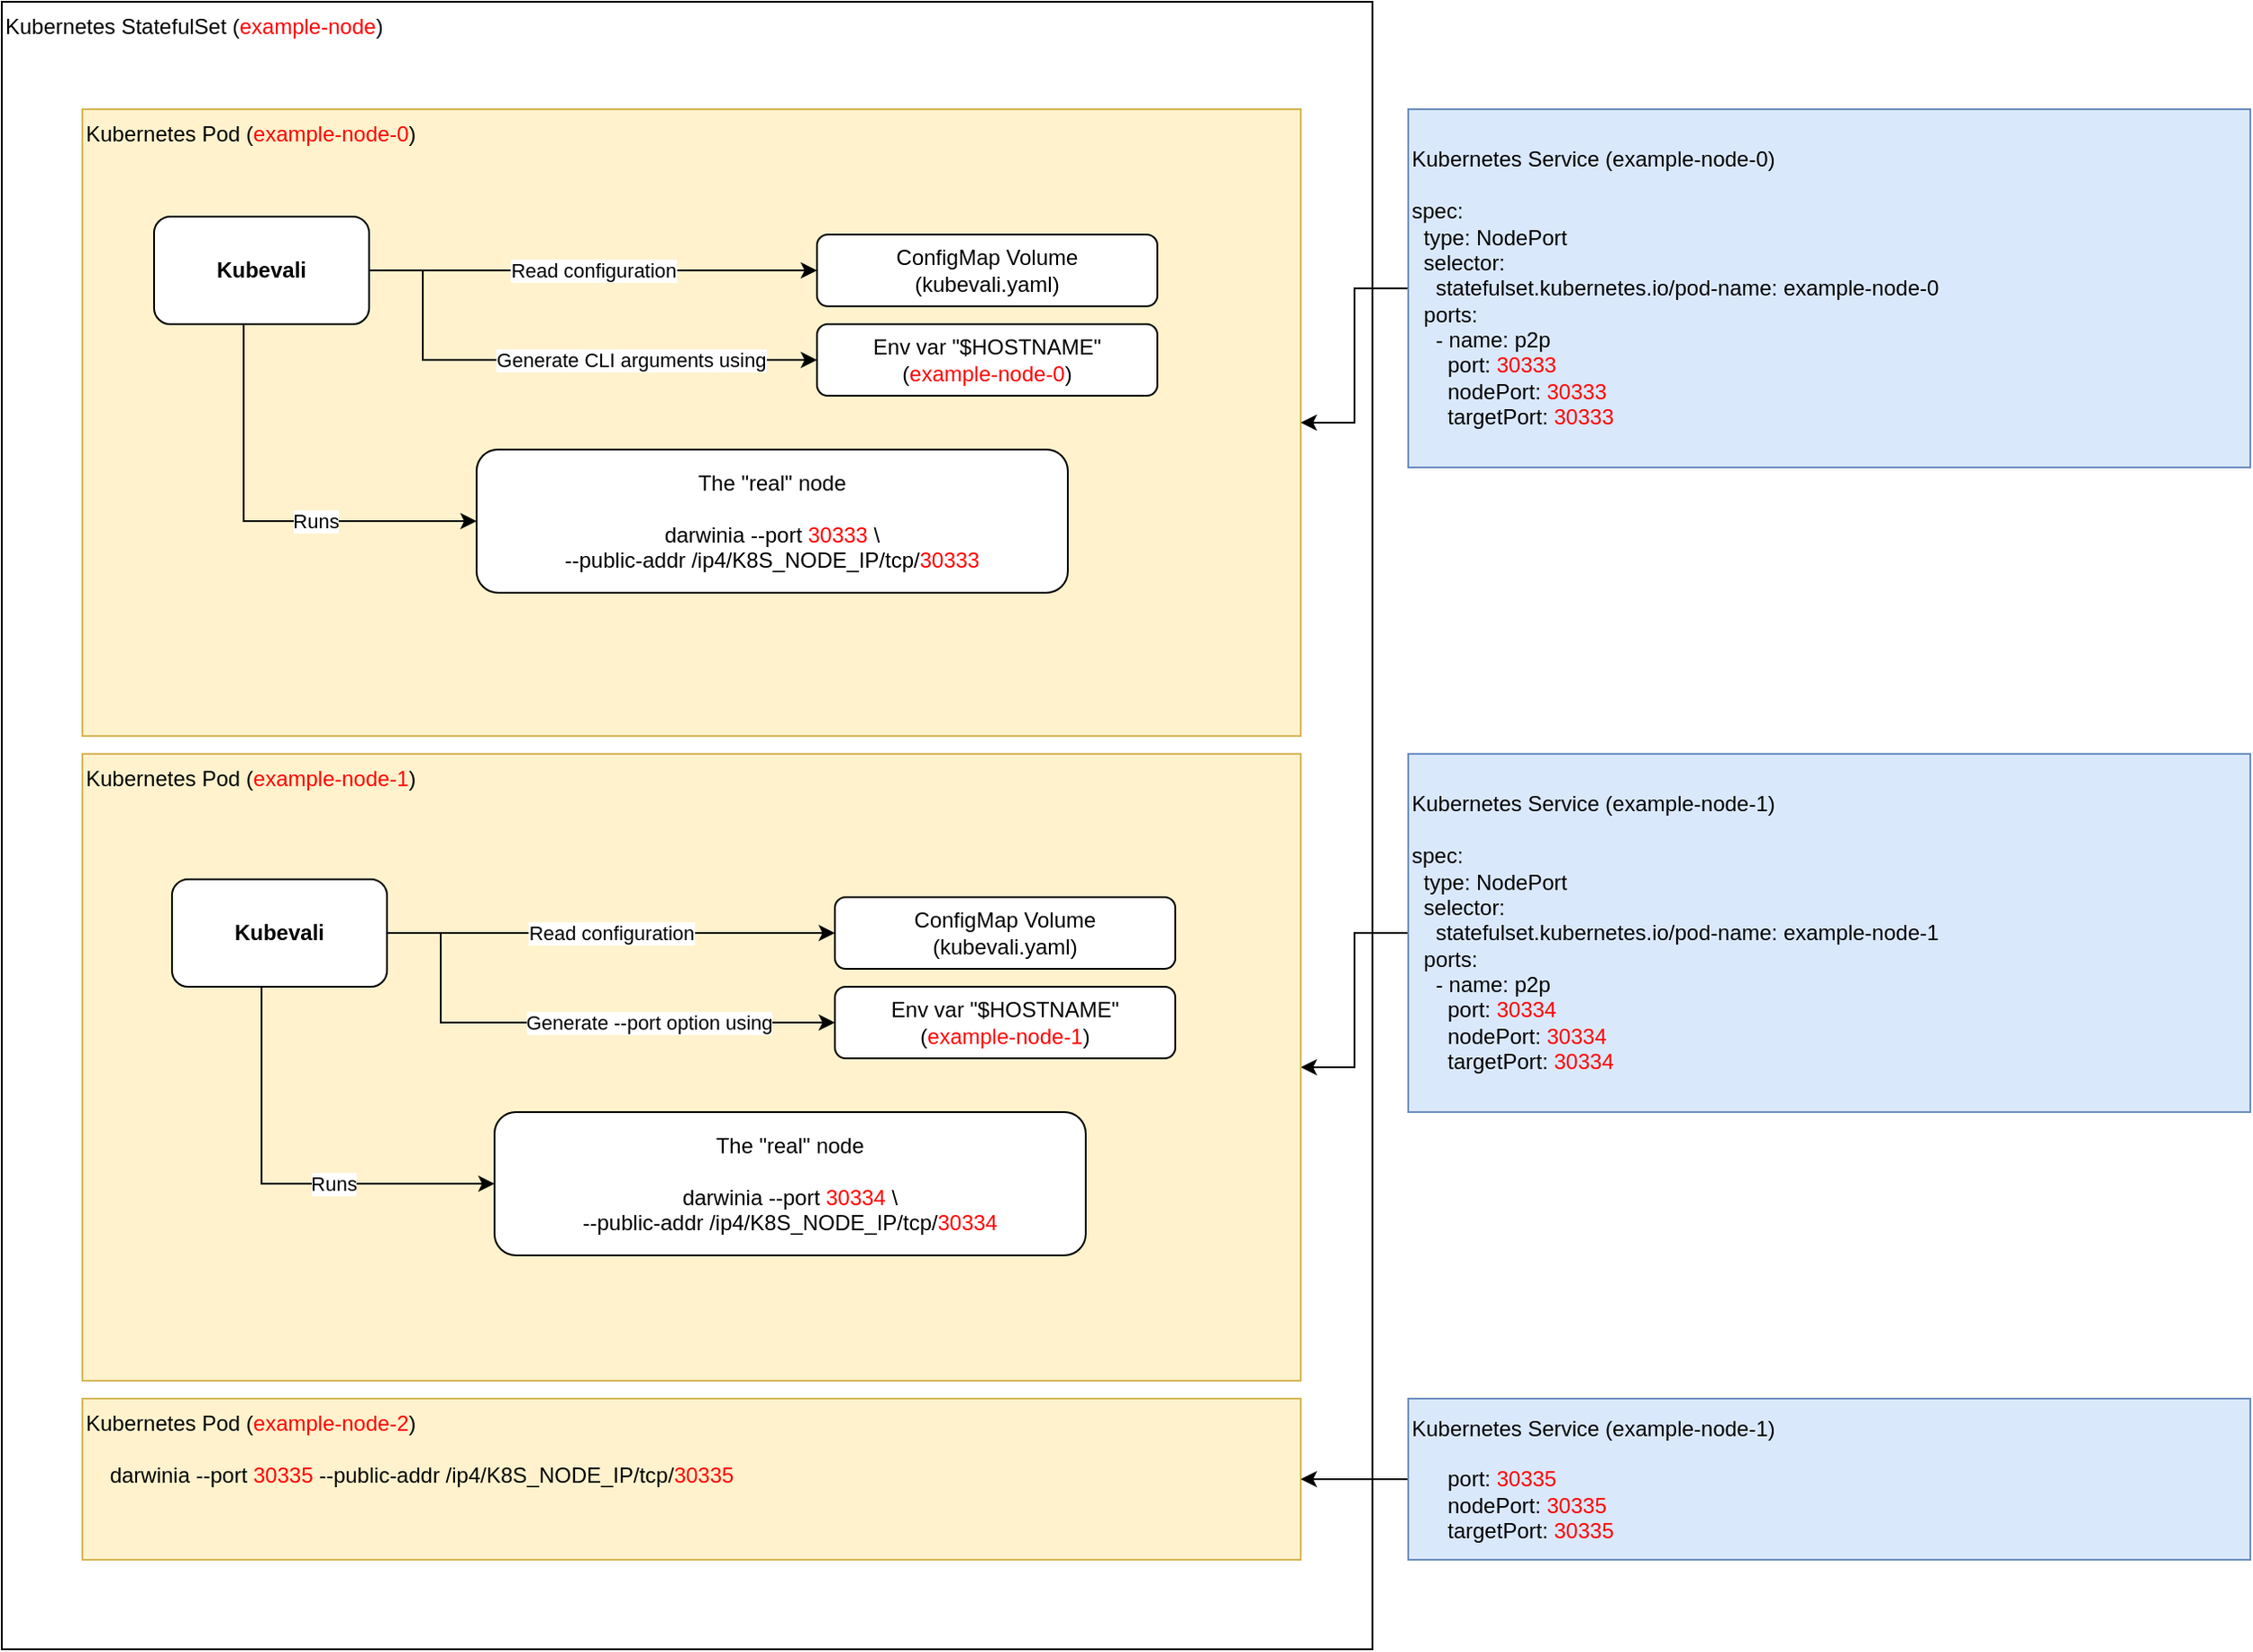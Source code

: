 <mxfile version="13.9.9" type="device"><diagram id="ZOWwfAWKUwqVxRKqDs8G" name="Page-1"><mxGraphModel dx="1426" dy="905" grid="1" gridSize="10" guides="1" tooltips="1" connect="1" arrows="1" fold="1" page="0" pageScale="1" pageWidth="850" pageHeight="1100" math="0" shadow="0"><root><mxCell id="0"/><mxCell id="1" parent="0"/><mxCell id="HrXB7s0LxNXNNtBkhLPy-4" value="&lt;div&gt;Kubernetes StatefulSet (&lt;font color=&quot;#ff0000&quot;&gt;example-node&lt;/font&gt;)&lt;/div&gt;" style="rounded=0;whiteSpace=wrap;html=1;align=left;verticalAlign=top;" vertex="1" parent="1"><mxGeometry x="265" y="110" width="765" height="920" as="geometry"/></mxCell><mxCell id="HrXB7s0LxNXNNtBkhLPy-5" value="Kubernetes Pod (&lt;font color=&quot;#ff0000&quot;&gt;example-node-0&lt;/font&gt;)" style="rounded=0;whiteSpace=wrap;html=1;align=left;verticalAlign=top;fillColor=#fff2cc;strokeColor=#d6b656;" vertex="1" parent="1"><mxGeometry x="310" y="170" width="680" height="350" as="geometry"/></mxCell><mxCell id="HrXB7s0LxNXNNtBkhLPy-3" value="Runs" style="edgeStyle=orthogonalEdgeStyle;rounded=0;orthogonalLoop=1;jettySize=auto;html=1;" edge="1" parent="1" source="HrXB7s0LxNXNNtBkhLPy-1" target="HrXB7s0LxNXNNtBkhLPy-2"><mxGeometry x="0.25" relative="1" as="geometry"><Array as="points"><mxPoint x="400" y="400"/></Array><mxPoint as="offset"/></mxGeometry></mxCell><mxCell id="HrXB7s0LxNXNNtBkhLPy-7" value="Read configuration" style="edgeStyle=orthogonalEdgeStyle;rounded=0;orthogonalLoop=1;jettySize=auto;html=1;" edge="1" parent="1" source="HrXB7s0LxNXNNtBkhLPy-1" target="HrXB7s0LxNXNNtBkhLPy-6"><mxGeometry relative="1" as="geometry"/></mxCell><mxCell id="HrXB7s0LxNXNNtBkhLPy-13" value="Generate CLI arguments using" style="edgeStyle=orthogonalEdgeStyle;rounded=0;orthogonalLoop=1;jettySize=auto;html=1;" edge="1" parent="1" source="HrXB7s0LxNXNNtBkhLPy-1" target="HrXB7s0LxNXNNtBkhLPy-12"><mxGeometry x="0.308" relative="1" as="geometry"><Array as="points"><mxPoint x="500" y="260"/><mxPoint x="500" y="310"/><mxPoint x="750" y="310"/></Array><mxPoint as="offset"/></mxGeometry></mxCell><mxCell id="HrXB7s0LxNXNNtBkhLPy-1" value="Kubevali" style="rounded=1;whiteSpace=wrap;html=1;fontStyle=1" vertex="1" parent="1"><mxGeometry x="350" y="230" width="120" height="60" as="geometry"/></mxCell><mxCell id="HrXB7s0LxNXNNtBkhLPy-2" value="The &quot;real&quot; node&lt;br&gt;&lt;br&gt;darwinia --port &lt;font color=&quot;#ff0000&quot;&gt;30333&lt;/font&gt; \&lt;br&gt;--public-addr /ip4/K8S_NODE_IP/tcp/&lt;font color=&quot;#ff0000&quot;&gt;30333&lt;/font&gt;" style="whiteSpace=wrap;html=1;rounded=1;" vertex="1" parent="1"><mxGeometry x="530" y="360" width="330" height="80" as="geometry"/></mxCell><mxCell id="HrXB7s0LxNXNNtBkhLPy-6" value="ConfigMap Volume&lt;br&gt;(kubevali.yaml)" style="rounded=1;whiteSpace=wrap;html=1;" vertex="1" parent="1"><mxGeometry x="720" y="240" width="190" height="40" as="geometry"/></mxCell><mxCell id="HrXB7s0LxNXNNtBkhLPy-12" value="Env var &quot;$HOSTNAME&quot;&lt;br&gt;(&lt;font color=&quot;#ff0000&quot;&gt;example-node-0&lt;/font&gt;)" style="rounded=1;whiteSpace=wrap;html=1;" vertex="1" parent="1"><mxGeometry x="720" y="290" width="190" height="40" as="geometry"/></mxCell><mxCell id="HrXB7s0LxNXNNtBkhLPy-16" value="" style="edgeStyle=orthogonalEdgeStyle;rounded=0;orthogonalLoop=1;jettySize=auto;html=1;" edge="1" parent="1" source="HrXB7s0LxNXNNtBkhLPy-14" target="HrXB7s0LxNXNNtBkhLPy-5"><mxGeometry relative="1" as="geometry"/></mxCell><mxCell id="HrXB7s0LxNXNNtBkhLPy-14" value="Kubernetes Service (example-node-0)&lt;br&gt;&lt;br&gt;&lt;div&gt;spec:&lt;/div&gt;&lt;div&gt;&amp;nbsp; type: NodePort&lt;/div&gt;&lt;div&gt;&amp;nbsp; selector:&lt;/div&gt;&lt;div&gt;&amp;nbsp; &amp;nbsp; statefulset.kubernetes.io/pod-name: example-node-0&lt;/div&gt;&lt;div&gt;&amp;nbsp; ports:&lt;/div&gt;&lt;div&gt;&amp;nbsp; &amp;nbsp; - name: p2p&lt;/div&gt;&lt;div&gt;&amp;nbsp; &amp;nbsp; &amp;nbsp; port: &lt;font color=&quot;#ff0000&quot;&gt;30333&lt;/font&gt;&lt;/div&gt;&lt;div&gt;&amp;nbsp; &amp;nbsp; &amp;nbsp; nodePort: &lt;font color=&quot;#ff0000&quot;&gt;30333&lt;/font&gt;&lt;/div&gt;&lt;div&gt;&amp;nbsp; &amp;nbsp; &amp;nbsp; targetPort: &lt;font color=&quot;#ff0000&quot;&gt;30333&lt;/font&gt;&lt;/div&gt;" style="rounded=0;whiteSpace=wrap;html=1;align=left;fillColor=#dae8fc;strokeColor=#6c8ebf;" vertex="1" parent="1"><mxGeometry x="1050" y="170" width="470" height="200" as="geometry"/></mxCell><mxCell id="HrXB7s0LxNXNNtBkhLPy-28" value="" style="edgeStyle=orthogonalEdgeStyle;rounded=0;orthogonalLoop=1;jettySize=auto;html=1;" edge="1" parent="1" source="HrXB7s0LxNXNNtBkhLPy-15" target="HrXB7s0LxNXNNtBkhLPy-17"><mxGeometry relative="1" as="geometry"/></mxCell><mxCell id="HrXB7s0LxNXNNtBkhLPy-15" value="Kubernetes Service (example-node-1)&lt;br&gt;&lt;br&gt;&lt;div&gt;spec:&lt;/div&gt;&lt;div&gt;&amp;nbsp; type: NodePort&lt;/div&gt;&lt;div&gt;&amp;nbsp; selector:&lt;/div&gt;&lt;div&gt;&amp;nbsp; &amp;nbsp; statefulset.kubernetes.io/pod-name: example-node-1&lt;/div&gt;&lt;div&gt;&amp;nbsp; ports:&lt;/div&gt;&lt;div&gt;&amp;nbsp; &amp;nbsp; - name: p2p&lt;/div&gt;&lt;div&gt;&amp;nbsp; &amp;nbsp; &amp;nbsp; port: &lt;font color=&quot;#ff0000&quot;&gt;30334&lt;/font&gt;&lt;/div&gt;&lt;div&gt;&amp;nbsp; &amp;nbsp; &amp;nbsp; nodePort: &lt;font color=&quot;#ff0000&quot;&gt;30334&lt;/font&gt;&lt;/div&gt;&lt;div&gt;&amp;nbsp; &amp;nbsp; &amp;nbsp; targetPort: &lt;font color=&quot;#ff0000&quot;&gt;30334&lt;/font&gt;&lt;/div&gt;" style="rounded=0;whiteSpace=wrap;html=1;align=left;fillColor=#dae8fc;strokeColor=#6c8ebf;" vertex="1" parent="1"><mxGeometry x="1050" y="530" width="470" height="200" as="geometry"/></mxCell><mxCell id="HrXB7s0LxNXNNtBkhLPy-17" value="Kubernetes Pod (&lt;font color=&quot;#ff0000&quot;&gt;example-node-1&lt;/font&gt;)" style="rounded=0;whiteSpace=wrap;html=1;align=left;verticalAlign=top;fillColor=#fff2cc;strokeColor=#d6b656;" vertex="1" parent="1"><mxGeometry x="310" y="530" width="680" height="350" as="geometry"/></mxCell><mxCell id="HrXB7s0LxNXNNtBkhLPy-20" value="Runs" style="edgeStyle=orthogonalEdgeStyle;rounded=0;orthogonalLoop=1;jettySize=auto;html=1;" edge="1" parent="1" source="HrXB7s0LxNXNNtBkhLPy-23" target="HrXB7s0LxNXNNtBkhLPy-24"><mxGeometry x="0.25" relative="1" as="geometry"><Array as="points"><mxPoint x="410" y="770"/></Array><mxPoint as="offset"/></mxGeometry></mxCell><mxCell id="HrXB7s0LxNXNNtBkhLPy-21" value="Read configuration" style="edgeStyle=orthogonalEdgeStyle;rounded=0;orthogonalLoop=1;jettySize=auto;html=1;" edge="1" parent="1" source="HrXB7s0LxNXNNtBkhLPy-23" target="HrXB7s0LxNXNNtBkhLPy-25"><mxGeometry relative="1" as="geometry"/></mxCell><mxCell id="HrXB7s0LxNXNNtBkhLPy-22" value="Generate --port option using" style="edgeStyle=orthogonalEdgeStyle;rounded=0;orthogonalLoop=1;jettySize=auto;html=1;" edge="1" parent="1" source="HrXB7s0LxNXNNtBkhLPy-23" target="HrXB7s0LxNXNNtBkhLPy-26"><mxGeometry x="0.308" relative="1" as="geometry"><Array as="points"><mxPoint x="510" y="630"/><mxPoint x="510" y="680"/><mxPoint x="760" y="680"/></Array><mxPoint as="offset"/></mxGeometry></mxCell><mxCell id="HrXB7s0LxNXNNtBkhLPy-23" value="Kubevali" style="rounded=1;whiteSpace=wrap;html=1;fontStyle=1" vertex="1" parent="1"><mxGeometry x="360" y="600" width="120" height="60" as="geometry"/></mxCell><mxCell id="HrXB7s0LxNXNNtBkhLPy-24" value="The &quot;real&quot; node&lt;br&gt;&lt;br&gt;darwinia --port &lt;font color=&quot;#ff0000&quot;&gt;30334&lt;/font&gt; \&lt;br&gt;--public-addr /ip4/K8S_NODE_IP/tcp/&lt;font color=&quot;#ff0000&quot;&gt;30334&lt;/font&gt;" style="whiteSpace=wrap;html=1;rounded=1;" vertex="1" parent="1"><mxGeometry x="540" y="730" width="330" height="80" as="geometry"/></mxCell><mxCell id="HrXB7s0LxNXNNtBkhLPy-25" value="ConfigMap Volume&lt;br&gt;(kubevali.yaml)" style="rounded=1;whiteSpace=wrap;html=1;" vertex="1" parent="1"><mxGeometry x="730" y="610" width="190" height="40" as="geometry"/></mxCell><mxCell id="HrXB7s0LxNXNNtBkhLPy-26" value="Env var &quot;$HOSTNAME&quot;&lt;br&gt;(&lt;font color=&quot;#ff0000&quot;&gt;example-node-1&lt;/font&gt;)" style="rounded=1;whiteSpace=wrap;html=1;" vertex="1" parent="1"><mxGeometry x="730" y="660" width="190" height="40" as="geometry"/></mxCell><mxCell id="HrXB7s0LxNXNNtBkhLPy-27" value="Kubernetes Pod (&lt;font color=&quot;#ff0000&quot;&gt;example-node-2&lt;/font&gt;)&lt;br&gt;&lt;br&gt;&lt;span style=&quot;text-align: center&quot;&gt;&amp;nbsp; &amp;nbsp; darwinia --port&amp;nbsp;&lt;/span&gt;&lt;font color=&quot;#ff0000&quot; style=&quot;text-align: center&quot;&gt;30335&lt;/font&gt;&lt;span style=&quot;text-align: center&quot;&gt;&amp;nbsp;&lt;/span&gt;&lt;span style=&quot;text-align: center&quot;&gt;--public-addr /ip4/K8S_NODE_IP/tcp/&lt;/span&gt;&lt;font color=&quot;#ff0000&quot; style=&quot;text-align: center&quot;&gt;30335&lt;/font&gt;" style="rounded=0;whiteSpace=wrap;html=1;align=left;verticalAlign=top;fillColor=#fff2cc;strokeColor=#d6b656;" vertex="1" parent="1"><mxGeometry x="310" y="890" width="680" height="90" as="geometry"/></mxCell><mxCell id="HrXB7s0LxNXNNtBkhLPy-30" value="" style="edgeStyle=orthogonalEdgeStyle;rounded=0;orthogonalLoop=1;jettySize=auto;html=1;" edge="1" parent="1" source="HrXB7s0LxNXNNtBkhLPy-29" target="HrXB7s0LxNXNNtBkhLPy-27"><mxGeometry relative="1" as="geometry"/></mxCell><mxCell id="HrXB7s0LxNXNNtBkhLPy-29" value="Kubernetes Service (example-node-1)&lt;br&gt;&lt;br&gt;&lt;div&gt;&amp;nbsp; &amp;nbsp; &amp;nbsp; port: &lt;font color=&quot;#ff0000&quot;&gt;30335&lt;/font&gt;&lt;/div&gt;&lt;div&gt;&amp;nbsp; &amp;nbsp; &amp;nbsp; nodePort: &lt;font color=&quot;#ff0000&quot;&gt;30335&lt;/font&gt;&lt;/div&gt;&lt;div&gt;&amp;nbsp; &amp;nbsp; &amp;nbsp; targetPort: &lt;font color=&quot;#ff0000&quot;&gt;30335&lt;/font&gt;&lt;/div&gt;" style="rounded=0;whiteSpace=wrap;html=1;align=left;fillColor=#dae8fc;strokeColor=#6c8ebf;" vertex="1" parent="1"><mxGeometry x="1050" y="890" width="470" height="90" as="geometry"/></mxCell></root></mxGraphModel></diagram></mxfile>